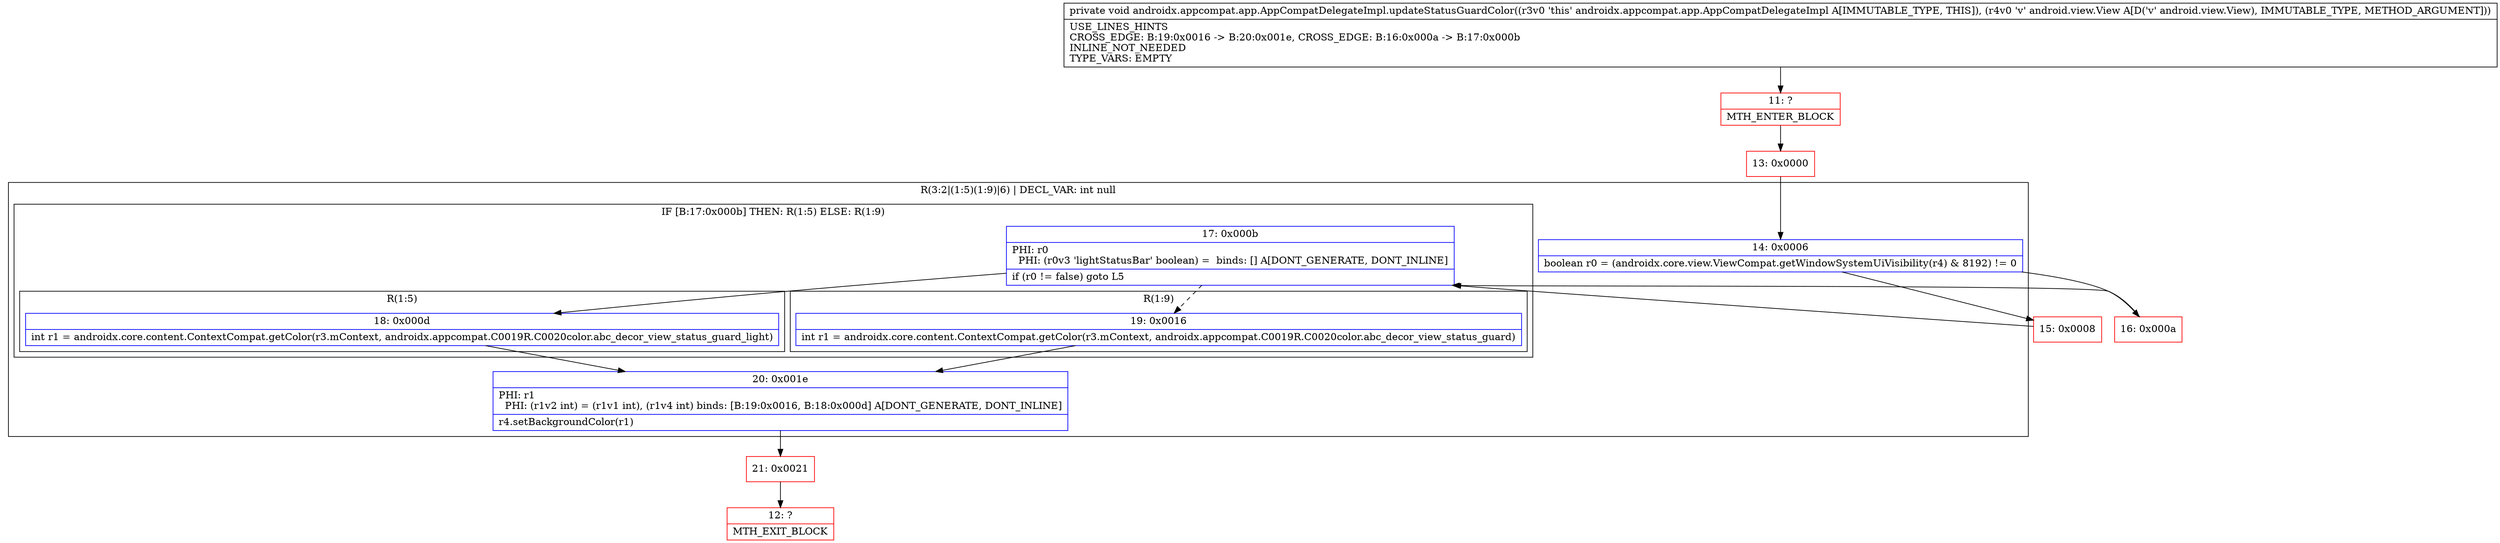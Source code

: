 digraph "CFG forandroidx.appcompat.app.AppCompatDelegateImpl.updateStatusGuardColor(Landroid\/view\/View;)V" {
subgraph cluster_Region_1268422355 {
label = "R(3:2|(1:5)(1:9)|6) | DECL_VAR: int null\l";
node [shape=record,color=blue];
Node_14 [shape=record,label="{14\:\ 0x0006|boolean r0 = (androidx.core.view.ViewCompat.getWindowSystemUiVisibility(r4) & 8192) != 0\l}"];
subgraph cluster_IfRegion_836403349 {
label = "IF [B:17:0x000b] THEN: R(1:5) ELSE: R(1:9)";
node [shape=record,color=blue];
Node_17 [shape=record,label="{17\:\ 0x000b|PHI: r0 \l  PHI: (r0v3 'lightStatusBar' boolean) =  binds: [] A[DONT_GENERATE, DONT_INLINE]\l|if (r0 != false) goto L5\l}"];
subgraph cluster_Region_1719842970 {
label = "R(1:5)";
node [shape=record,color=blue];
Node_18 [shape=record,label="{18\:\ 0x000d|int r1 = androidx.core.content.ContextCompat.getColor(r3.mContext, androidx.appcompat.C0019R.C0020color.abc_decor_view_status_guard_light)\l}"];
}
subgraph cluster_Region_1854546335 {
label = "R(1:9)";
node [shape=record,color=blue];
Node_19 [shape=record,label="{19\:\ 0x0016|int r1 = androidx.core.content.ContextCompat.getColor(r3.mContext, androidx.appcompat.C0019R.C0020color.abc_decor_view_status_guard)\l}"];
}
}
Node_20 [shape=record,label="{20\:\ 0x001e|PHI: r1 \l  PHI: (r1v2 int) = (r1v1 int), (r1v4 int) binds: [B:19:0x0016, B:18:0x000d] A[DONT_GENERATE, DONT_INLINE]\l|r4.setBackgroundColor(r1)\l}"];
}
Node_11 [shape=record,color=red,label="{11\:\ ?|MTH_ENTER_BLOCK\l}"];
Node_13 [shape=record,color=red,label="{13\:\ 0x0000}"];
Node_15 [shape=record,color=red,label="{15\:\ 0x0008}"];
Node_21 [shape=record,color=red,label="{21\:\ 0x0021}"];
Node_12 [shape=record,color=red,label="{12\:\ ?|MTH_EXIT_BLOCK\l}"];
Node_16 [shape=record,color=red,label="{16\:\ 0x000a}"];
MethodNode[shape=record,label="{private void androidx.appcompat.app.AppCompatDelegateImpl.updateStatusGuardColor((r3v0 'this' androidx.appcompat.app.AppCompatDelegateImpl A[IMMUTABLE_TYPE, THIS]), (r4v0 'v' android.view.View A[D('v' android.view.View), IMMUTABLE_TYPE, METHOD_ARGUMENT]))  | USE_LINES_HINTS\lCROSS_EDGE: B:19:0x0016 \-\> B:20:0x001e, CROSS_EDGE: B:16:0x000a \-\> B:17:0x000b\lINLINE_NOT_NEEDED\lTYPE_VARS: EMPTY\l}"];
MethodNode -> Node_11;Node_14 -> Node_15;
Node_14 -> Node_16;
Node_17 -> Node_18;
Node_17 -> Node_19[style=dashed];
Node_18 -> Node_20;
Node_19 -> Node_20;
Node_20 -> Node_21;
Node_11 -> Node_13;
Node_13 -> Node_14;
Node_15 -> Node_17;
Node_21 -> Node_12;
Node_16 -> Node_17;
}

